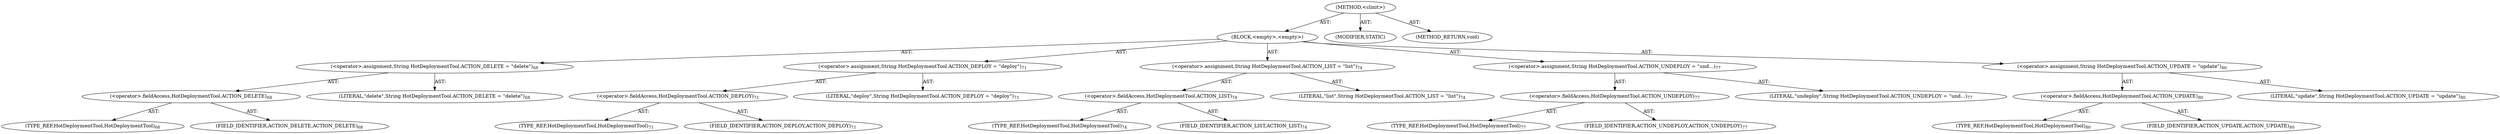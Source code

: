 digraph "&lt;clinit&gt;" {  
"111669149699" [label = <(METHOD,&lt;clinit&gt;)> ]
"25769803779" [label = <(BLOCK,&lt;empty&gt;,&lt;empty&gt;)> ]
"30064771072" [label = <(&lt;operator&gt;.assignment,String HotDeploymentTool.ACTION_DELETE = &quot;delete&quot;)<SUB>68</SUB>> ]
"30064771073" [label = <(&lt;operator&gt;.fieldAccess,HotDeploymentTool.ACTION_DELETE)<SUB>68</SUB>> ]
"180388626432" [label = <(TYPE_REF,HotDeploymentTool,HotDeploymentTool)<SUB>68</SUB>> ]
"55834574848" [label = <(FIELD_IDENTIFIER,ACTION_DELETE,ACTION_DELETE)<SUB>68</SUB>> ]
"90194313216" [label = <(LITERAL,&quot;delete&quot;,String HotDeploymentTool.ACTION_DELETE = &quot;delete&quot;)<SUB>68</SUB>> ]
"30064771074" [label = <(&lt;operator&gt;.assignment,String HotDeploymentTool.ACTION_DEPLOY = &quot;deploy&quot;)<SUB>71</SUB>> ]
"30064771075" [label = <(&lt;operator&gt;.fieldAccess,HotDeploymentTool.ACTION_DEPLOY)<SUB>71</SUB>> ]
"180388626433" [label = <(TYPE_REF,HotDeploymentTool,HotDeploymentTool)<SUB>71</SUB>> ]
"55834574849" [label = <(FIELD_IDENTIFIER,ACTION_DEPLOY,ACTION_DEPLOY)<SUB>71</SUB>> ]
"90194313217" [label = <(LITERAL,&quot;deploy&quot;,String HotDeploymentTool.ACTION_DEPLOY = &quot;deploy&quot;)<SUB>71</SUB>> ]
"30064771076" [label = <(&lt;operator&gt;.assignment,String HotDeploymentTool.ACTION_LIST = &quot;list&quot;)<SUB>74</SUB>> ]
"30064771077" [label = <(&lt;operator&gt;.fieldAccess,HotDeploymentTool.ACTION_LIST)<SUB>74</SUB>> ]
"180388626434" [label = <(TYPE_REF,HotDeploymentTool,HotDeploymentTool)<SUB>74</SUB>> ]
"55834574850" [label = <(FIELD_IDENTIFIER,ACTION_LIST,ACTION_LIST)<SUB>74</SUB>> ]
"90194313218" [label = <(LITERAL,&quot;list&quot;,String HotDeploymentTool.ACTION_LIST = &quot;list&quot;)<SUB>74</SUB>> ]
"30064771078" [label = <(&lt;operator&gt;.assignment,String HotDeploymentTool.ACTION_UNDEPLOY = &quot;und...)<SUB>77</SUB>> ]
"30064771079" [label = <(&lt;operator&gt;.fieldAccess,HotDeploymentTool.ACTION_UNDEPLOY)<SUB>77</SUB>> ]
"180388626435" [label = <(TYPE_REF,HotDeploymentTool,HotDeploymentTool)<SUB>77</SUB>> ]
"55834574851" [label = <(FIELD_IDENTIFIER,ACTION_UNDEPLOY,ACTION_UNDEPLOY)<SUB>77</SUB>> ]
"90194313219" [label = <(LITERAL,&quot;undeploy&quot;,String HotDeploymentTool.ACTION_UNDEPLOY = &quot;und...)<SUB>77</SUB>> ]
"30064771080" [label = <(&lt;operator&gt;.assignment,String HotDeploymentTool.ACTION_UPDATE = &quot;update&quot;)<SUB>80</SUB>> ]
"30064771081" [label = <(&lt;operator&gt;.fieldAccess,HotDeploymentTool.ACTION_UPDATE)<SUB>80</SUB>> ]
"180388626436" [label = <(TYPE_REF,HotDeploymentTool,HotDeploymentTool)<SUB>80</SUB>> ]
"55834574852" [label = <(FIELD_IDENTIFIER,ACTION_UPDATE,ACTION_UPDATE)<SUB>80</SUB>> ]
"90194313220" [label = <(LITERAL,&quot;update&quot;,String HotDeploymentTool.ACTION_UPDATE = &quot;update&quot;)<SUB>80</SUB>> ]
"133143986195" [label = <(MODIFIER,STATIC)> ]
"128849018883" [label = <(METHOD_RETURN,void)> ]
  "111669149699" -> "25769803779"  [ label = "AST: "] 
  "111669149699" -> "133143986195"  [ label = "AST: "] 
  "111669149699" -> "128849018883"  [ label = "AST: "] 
  "25769803779" -> "30064771072"  [ label = "AST: "] 
  "25769803779" -> "30064771074"  [ label = "AST: "] 
  "25769803779" -> "30064771076"  [ label = "AST: "] 
  "25769803779" -> "30064771078"  [ label = "AST: "] 
  "25769803779" -> "30064771080"  [ label = "AST: "] 
  "30064771072" -> "30064771073"  [ label = "AST: "] 
  "30064771072" -> "90194313216"  [ label = "AST: "] 
  "30064771073" -> "180388626432"  [ label = "AST: "] 
  "30064771073" -> "55834574848"  [ label = "AST: "] 
  "30064771074" -> "30064771075"  [ label = "AST: "] 
  "30064771074" -> "90194313217"  [ label = "AST: "] 
  "30064771075" -> "180388626433"  [ label = "AST: "] 
  "30064771075" -> "55834574849"  [ label = "AST: "] 
  "30064771076" -> "30064771077"  [ label = "AST: "] 
  "30064771076" -> "90194313218"  [ label = "AST: "] 
  "30064771077" -> "180388626434"  [ label = "AST: "] 
  "30064771077" -> "55834574850"  [ label = "AST: "] 
  "30064771078" -> "30064771079"  [ label = "AST: "] 
  "30064771078" -> "90194313219"  [ label = "AST: "] 
  "30064771079" -> "180388626435"  [ label = "AST: "] 
  "30064771079" -> "55834574851"  [ label = "AST: "] 
  "30064771080" -> "30064771081"  [ label = "AST: "] 
  "30064771080" -> "90194313220"  [ label = "AST: "] 
  "30064771081" -> "180388626436"  [ label = "AST: "] 
  "30064771081" -> "55834574852"  [ label = "AST: "] 
}
